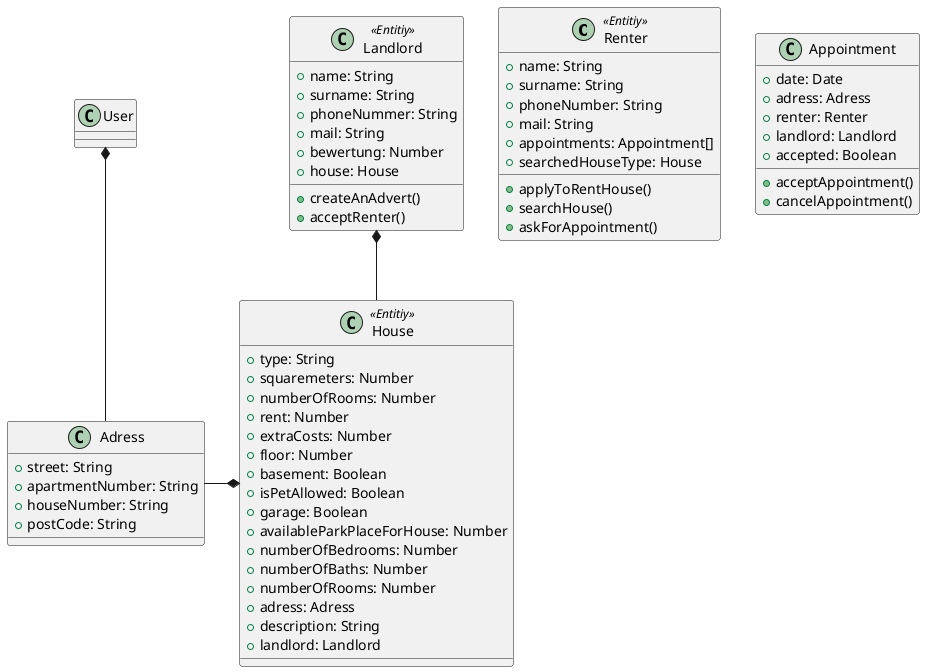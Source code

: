 @startuml "Test"


class Renter <<Entitiy>> {
    + name: String
    + surname: String
    + phoneNumber: String
    + mail: String
    + appointments: Appointment[]  
    + searchedHouseType: House
    + applyToRentHouse()
    + searchHouse()
    + askForAppointment()
}

class House <<Entitiy>> {
    + type: String
    + squaremeters: Number
    + numberOfRooms: Number
    + rent: Number
    + extraCosts: Number
    + floor: Number
    + basement: Boolean
    + isPetAllowed: Boolean
    + garage: Boolean
    + availableParkPlaceForHouse: Number
    + numberOfBedrooms: Number
    + numberOfBaths: Number
    + numberOfRooms: Number 
    + adress: Adress
    + description: String
    + landlord: Landlord

}
class Adress {
    + street: String
    + apartmentNumber: String
    + houseNumber: String
    + postCode: String 
}

class Landlord <<Entitiy>> {
    + name: String
    + surname: String
    + phoneNummer: String
    + mail: String
    + bewertung: Number
    + house: House
    + createAnAdvert()
    + acceptRenter()
    

}
class Appointment{
    + date: Date 
    + adress: Adress
    + renter: Renter
    + landlord: Landlord
    + accepted: Boolean
    + acceptAppointment()
    + cancelAppointment()
}



House -up-* Landlord
Adress -right-*House
Adress -up-*User


@enduml

